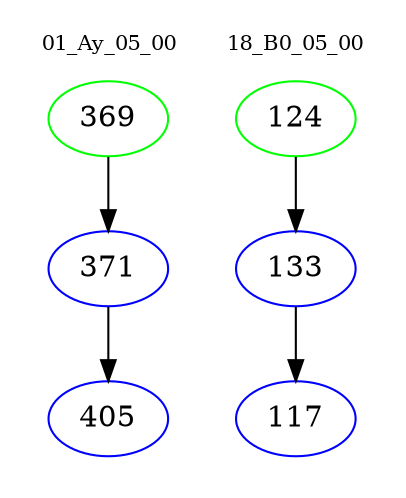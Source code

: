 digraph{
subgraph cluster_0 {
color = white
label = "01_Ay_05_00";
fontsize=10;
T0_369 [label="369", color="green"]
T0_369 -> T0_371 [color="black"]
T0_371 [label="371", color="blue"]
T0_371 -> T0_405 [color="black"]
T0_405 [label="405", color="blue"]
}
subgraph cluster_1 {
color = white
label = "18_B0_05_00";
fontsize=10;
T1_124 [label="124", color="green"]
T1_124 -> T1_133 [color="black"]
T1_133 [label="133", color="blue"]
T1_133 -> T1_117 [color="black"]
T1_117 [label="117", color="blue"]
}
}
